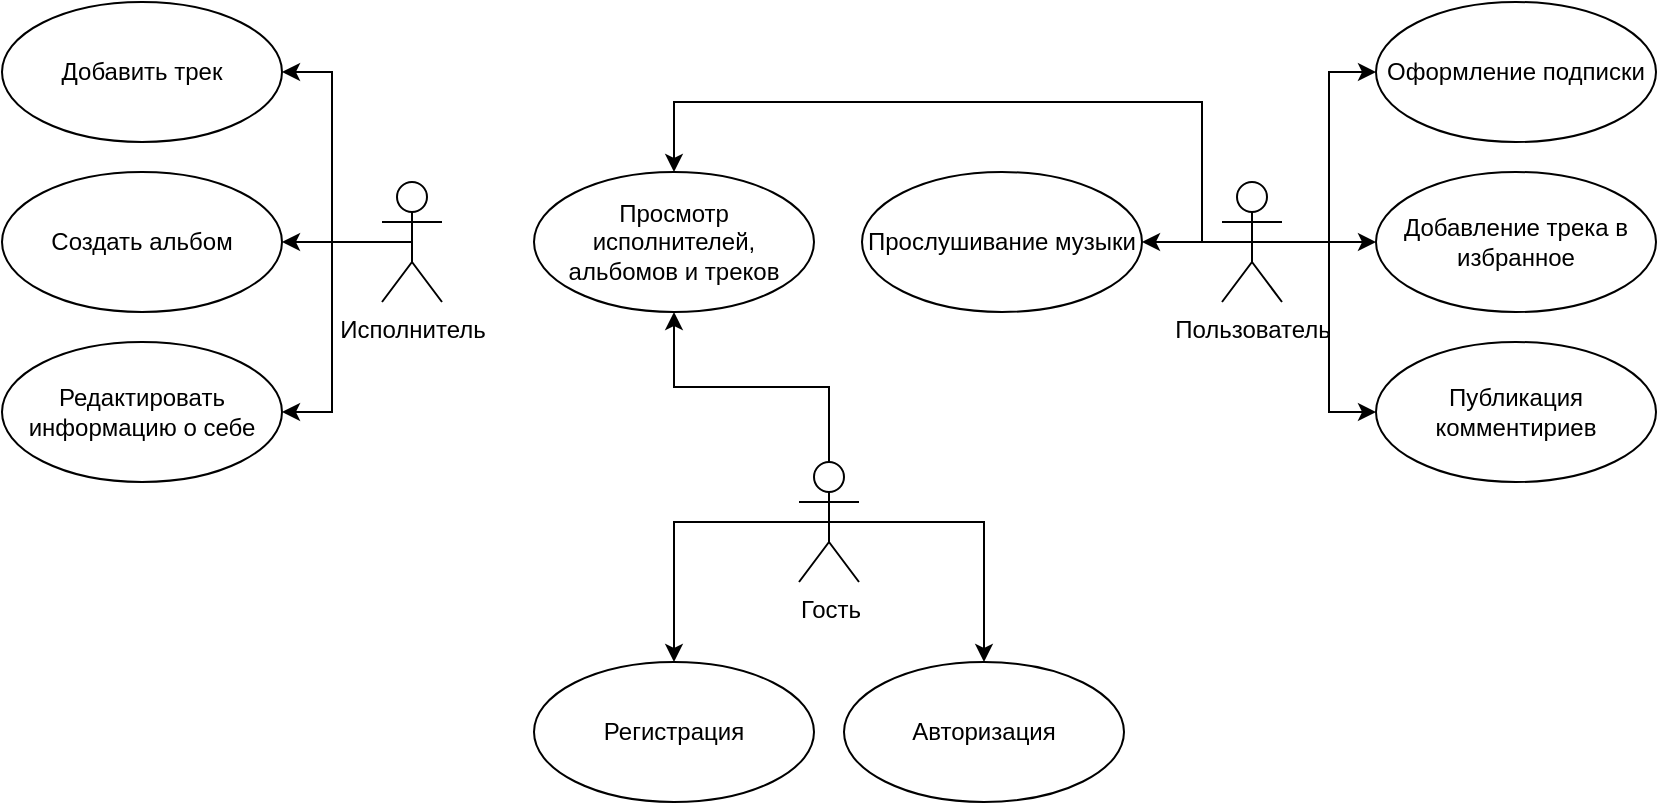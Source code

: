 <mxfile version="22.0.3" type="device">
  <diagram name="Page-1" id="81no7WhhS8gW8Pumma5D">
    <mxGraphModel dx="984" dy="718" grid="1" gridSize="10" guides="1" tooltips="1" connect="1" arrows="1" fold="1" page="1" pageScale="1" pageWidth="827" pageHeight="1169" math="0" shadow="0">
      <root>
        <mxCell id="0" />
        <mxCell id="1" parent="0" />
        <mxCell id="yZ1Du_M-w4z_Nj0z4mj2-16" style="edgeStyle=orthogonalEdgeStyle;rounded=0;orthogonalLoop=1;jettySize=auto;html=1;exitX=0.5;exitY=0.5;exitDx=0;exitDy=0;exitPerimeter=0;entryX=1;entryY=0.5;entryDx=0;entryDy=0;" parent="1" source="yZ1Du_M-w4z_Nj0z4mj2-2" target="yZ1Du_M-w4z_Nj0z4mj2-5" edge="1">
          <mxGeometry relative="1" as="geometry" />
        </mxCell>
        <mxCell id="yZ1Du_M-w4z_Nj0z4mj2-17" style="edgeStyle=orthogonalEdgeStyle;rounded=0;orthogonalLoop=1;jettySize=auto;html=1;exitX=0.5;exitY=0.5;exitDx=0;exitDy=0;exitPerimeter=0;entryX=1;entryY=0.5;entryDx=0;entryDy=0;" parent="1" source="yZ1Du_M-w4z_Nj0z4mj2-2" target="yZ1Du_M-w4z_Nj0z4mj2-6" edge="1">
          <mxGeometry relative="1" as="geometry" />
        </mxCell>
        <mxCell id="yZ1Du_M-w4z_Nj0z4mj2-18" style="edgeStyle=orthogonalEdgeStyle;rounded=0;orthogonalLoop=1;jettySize=auto;html=1;exitX=0.5;exitY=0.5;exitDx=0;exitDy=0;exitPerimeter=0;entryX=1;entryY=0.5;entryDx=0;entryDy=0;" parent="1" source="yZ1Du_M-w4z_Nj0z4mj2-2" target="yZ1Du_M-w4z_Nj0z4mj2-7" edge="1">
          <mxGeometry relative="1" as="geometry" />
        </mxCell>
        <mxCell id="yZ1Du_M-w4z_Nj0z4mj2-2" value="Исполнитель" style="shape=umlActor;verticalLabelPosition=bottom;verticalAlign=top;html=1;" parent="1" vertex="1">
          <mxGeometry x="190" y="310" width="30" height="60" as="geometry" />
        </mxCell>
        <mxCell id="yZ1Du_M-w4z_Nj0z4mj2-25" style="edgeStyle=orthogonalEdgeStyle;rounded=0;orthogonalLoop=1;jettySize=auto;html=1;exitX=0.5;exitY=0.5;exitDx=0;exitDy=0;exitPerimeter=0;entryX=1;entryY=0.5;entryDx=0;entryDy=0;" parent="1" source="yZ1Du_M-w4z_Nj0z4mj2-3" target="yZ1Du_M-w4z_Nj0z4mj2-15" edge="1">
          <mxGeometry relative="1" as="geometry" />
        </mxCell>
        <mxCell id="yZ1Du_M-w4z_Nj0z4mj2-28" style="edgeStyle=orthogonalEdgeStyle;rounded=0;orthogonalLoop=1;jettySize=auto;html=1;exitX=0.5;exitY=0.5;exitDx=0;exitDy=0;exitPerimeter=0;entryX=0.5;entryY=0;entryDx=0;entryDy=0;" parent="1" source="yZ1Du_M-w4z_Nj0z4mj2-3" target="yZ1Du_M-w4z_Nj0z4mj2-19" edge="1">
          <mxGeometry relative="1" as="geometry">
            <Array as="points">
              <mxPoint x="600" y="340" />
              <mxPoint x="600" y="270" />
              <mxPoint x="336" y="270" />
            </Array>
          </mxGeometry>
        </mxCell>
        <mxCell id="yZ1Du_M-w4z_Nj0z4mj2-29" style="edgeStyle=orthogonalEdgeStyle;rounded=0;orthogonalLoop=1;jettySize=auto;html=1;exitX=0.5;exitY=0.5;exitDx=0;exitDy=0;exitPerimeter=0;entryX=0;entryY=0.5;entryDx=0;entryDy=0;" parent="1" source="yZ1Du_M-w4z_Nj0z4mj2-3" target="yZ1Du_M-w4z_Nj0z4mj2-8" edge="1">
          <mxGeometry relative="1" as="geometry" />
        </mxCell>
        <mxCell id="yZ1Du_M-w4z_Nj0z4mj2-30" style="edgeStyle=orthogonalEdgeStyle;rounded=0;orthogonalLoop=1;jettySize=auto;html=1;exitX=0.5;exitY=0.5;exitDx=0;exitDy=0;exitPerimeter=0;entryX=0;entryY=0.5;entryDx=0;entryDy=0;" parent="1" source="yZ1Du_M-w4z_Nj0z4mj2-3" target="yZ1Du_M-w4z_Nj0z4mj2-9" edge="1">
          <mxGeometry relative="1" as="geometry" />
        </mxCell>
        <mxCell id="yZ1Du_M-w4z_Nj0z4mj2-31" style="edgeStyle=orthogonalEdgeStyle;rounded=0;orthogonalLoop=1;jettySize=auto;html=1;exitX=0.5;exitY=0.5;exitDx=0;exitDy=0;exitPerimeter=0;entryX=0;entryY=0.5;entryDx=0;entryDy=0;" parent="1" source="yZ1Du_M-w4z_Nj0z4mj2-3" target="yZ1Du_M-w4z_Nj0z4mj2-10" edge="1">
          <mxGeometry relative="1" as="geometry" />
        </mxCell>
        <mxCell id="yZ1Du_M-w4z_Nj0z4mj2-3" value="Пользователь" style="shape=umlActor;verticalLabelPosition=bottom;verticalAlign=top;html=1;" parent="1" vertex="1">
          <mxGeometry x="610" y="310" width="30" height="60" as="geometry" />
        </mxCell>
        <mxCell id="yZ1Du_M-w4z_Nj0z4mj2-22" style="edgeStyle=orthogonalEdgeStyle;rounded=0;orthogonalLoop=1;jettySize=auto;html=1;" parent="1" source="yZ1Du_M-w4z_Nj0z4mj2-4" target="yZ1Du_M-w4z_Nj0z4mj2-19" edge="1">
          <mxGeometry relative="1" as="geometry" />
        </mxCell>
        <mxCell id="yZ1Du_M-w4z_Nj0z4mj2-34" style="edgeStyle=orthogonalEdgeStyle;rounded=0;orthogonalLoop=1;jettySize=auto;html=1;exitX=0.5;exitY=0.5;exitDx=0;exitDy=0;exitPerimeter=0;entryX=0.5;entryY=0;entryDx=0;entryDy=0;" parent="1" source="yZ1Du_M-w4z_Nj0z4mj2-4" target="yZ1Du_M-w4z_Nj0z4mj2-13" edge="1">
          <mxGeometry relative="1" as="geometry">
            <Array as="points">
              <mxPoint x="336" y="480" />
            </Array>
          </mxGeometry>
        </mxCell>
        <mxCell id="yZ1Du_M-w4z_Nj0z4mj2-35" style="edgeStyle=orthogonalEdgeStyle;rounded=0;orthogonalLoop=1;jettySize=auto;html=1;exitX=0.5;exitY=0.5;exitDx=0;exitDy=0;exitPerimeter=0;entryX=0.5;entryY=0;entryDx=0;entryDy=0;" parent="1" source="yZ1Du_M-w4z_Nj0z4mj2-4" target="yZ1Du_M-w4z_Nj0z4mj2-14" edge="1">
          <mxGeometry relative="1" as="geometry">
            <Array as="points">
              <mxPoint x="491" y="480" />
            </Array>
          </mxGeometry>
        </mxCell>
        <mxCell id="yZ1Du_M-w4z_Nj0z4mj2-4" value="Гость" style="shape=umlActor;verticalLabelPosition=bottom;verticalAlign=top;html=1;" parent="1" vertex="1">
          <mxGeometry x="398.5" y="450" width="30" height="60" as="geometry" />
        </mxCell>
        <mxCell id="yZ1Du_M-w4z_Nj0z4mj2-5" value="Добавить трек" style="ellipse;whiteSpace=wrap;html=1;" parent="1" vertex="1">
          <mxGeometry y="220" width="140" height="70" as="geometry" />
        </mxCell>
        <mxCell id="yZ1Du_M-w4z_Nj0z4mj2-6" value="Создать альбом" style="ellipse;whiteSpace=wrap;html=1;" parent="1" vertex="1">
          <mxGeometry y="305" width="140" height="70" as="geometry" />
        </mxCell>
        <mxCell id="yZ1Du_M-w4z_Nj0z4mj2-7" value="Редактировать информацию о себе" style="ellipse;whiteSpace=wrap;html=1;" parent="1" vertex="1">
          <mxGeometry y="390" width="140" height="70" as="geometry" />
        </mxCell>
        <mxCell id="yZ1Du_M-w4z_Nj0z4mj2-8" value="Оформление подписки" style="ellipse;whiteSpace=wrap;html=1;" parent="1" vertex="1">
          <mxGeometry x="687" y="220" width="140" height="70" as="geometry" />
        </mxCell>
        <mxCell id="yZ1Du_M-w4z_Nj0z4mj2-9" value="Добавление трека в избранное" style="ellipse;whiteSpace=wrap;html=1;" parent="1" vertex="1">
          <mxGeometry x="687" y="305" width="140" height="70" as="geometry" />
        </mxCell>
        <mxCell id="yZ1Du_M-w4z_Nj0z4mj2-10" value="Публикация комментириев" style="ellipse;whiteSpace=wrap;html=1;" parent="1" vertex="1">
          <mxGeometry x="687" y="390" width="140" height="70" as="geometry" />
        </mxCell>
        <mxCell id="yZ1Du_M-w4z_Nj0z4mj2-13" value="Регистрация" style="ellipse;whiteSpace=wrap;html=1;" parent="1" vertex="1">
          <mxGeometry x="266" y="550" width="140" height="70" as="geometry" />
        </mxCell>
        <mxCell id="yZ1Du_M-w4z_Nj0z4mj2-14" value="Авторизация" style="ellipse;whiteSpace=wrap;html=1;" parent="1" vertex="1">
          <mxGeometry x="421" y="550" width="140" height="70" as="geometry" />
        </mxCell>
        <mxCell id="yZ1Du_M-w4z_Nj0z4mj2-15" value="Прослушивание музыки" style="ellipse;whiteSpace=wrap;html=1;" parent="1" vertex="1">
          <mxGeometry x="430" y="305" width="140" height="70" as="geometry" />
        </mxCell>
        <mxCell id="yZ1Du_M-w4z_Nj0z4mj2-19" value="Просмотр исполнителей, альбомов и треков" style="ellipse;whiteSpace=wrap;html=1;" parent="1" vertex="1">
          <mxGeometry x="266" y="305" width="140" height="70" as="geometry" />
        </mxCell>
      </root>
    </mxGraphModel>
  </diagram>
</mxfile>
